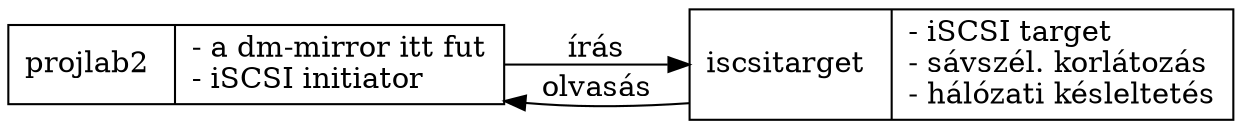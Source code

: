 digraph G {
        node [shape=record]
        m0 [label="{projlab2 \l|- a dm-mirror itt fut\l- iSCSI initiator\l}"]
        m1 [label="{iscsitarget \l|- iSCSI target\l- sávszél. korlátozás\l- hálózati késleltetés\l}"]
	rankdir=LR
        m0 -> m1 [label="írás"]
        m1 -> m0 [label="olvasás"]
}
